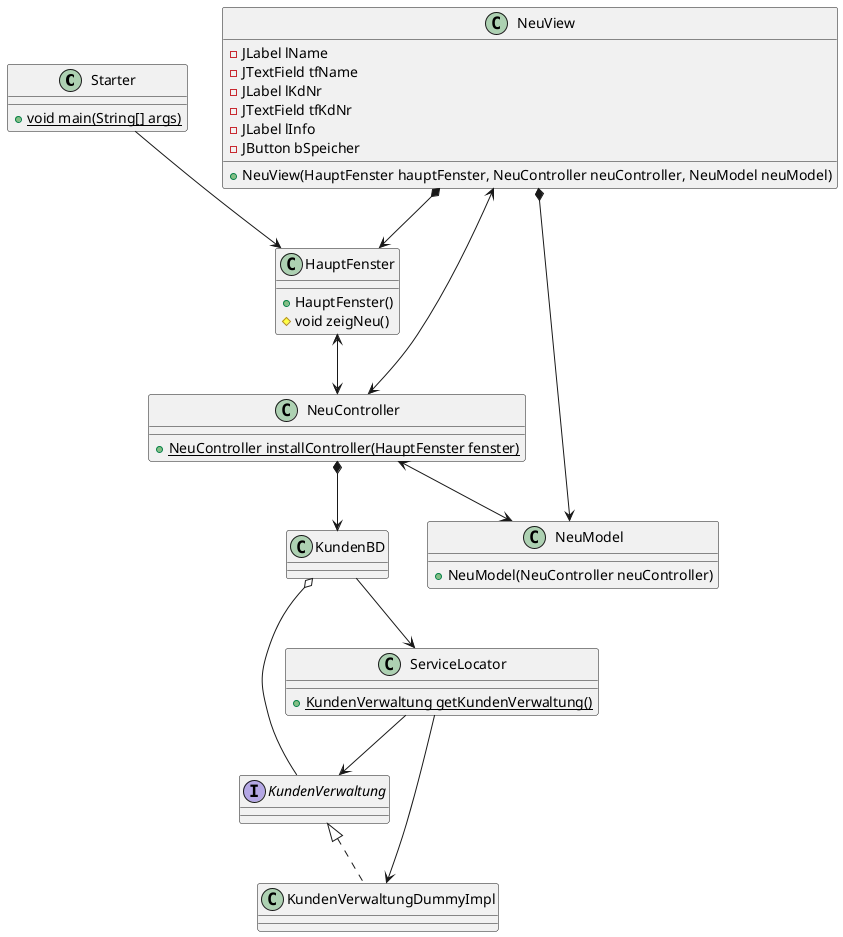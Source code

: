 @startuml
class Starter [[java:de.verbund.kunden.Starter]] {
	+{static}void main(String[] args)
}

Starter --> HauptFenster

class HauptFenster [[java:de.verbund.kunden.gui.view.HauptFenster]] {
	+HauptFenster()
	#void zeigNeu()
}

class NeuController [[java:de.verbund.kunden.gui.controller.NeuController]] {
	+{static}NeuController installController(HauptFenster fenster)
}

HauptFenster <--> NeuController

class NeuModel [[java:de.verbund.kunden.gui.model.NeuModel]] {
	+NeuModel(NeuController neuController)
}

NeuController <--> NeuModel


class NeuView [[java:de.verbund.kunden.gui.view.NeuView]] {
	-JLabel lName
	-JTextField tfName
	-JLabel lKdNr
	-JTextField tfKdNr
	-JLabel lInfo
	-JButton bSpeicher
	+NeuView(HauptFenster hauptFenster, NeuController neuController, NeuModel neuModel)
}

NeuView <--> NeuController
NeuView *--> HauptFenster
NeuView *--> NeuModel

class KundenBD [[java:de.verbund.kunden.KundenBD]] {
}

NeuController *--> KundenBD

interface KundenVerwaltung [[java:de.verbund.kunden.service.KundenVerwaltung]] {
}

KundenBD o-- KundenVerwaltung

class ServiceLocator [[java:de.verbund.kunden.ServiceLocator]] {
	+{static}KundenVerwaltung getKundenVerwaltung()
}
KundenBD --> ServiceLocator

ServiceLocator --> KundenVerwaltung
ServiceLocator --> KundenVerwaltungDummyImpl

class KundenVerwaltungDummyImpl [[java:de.verbund.kunden.service.KundenVerwaltungDummyImpl]] {
}
KundenVerwaltung <|.. KundenVerwaltungDummyImpl

@enduml